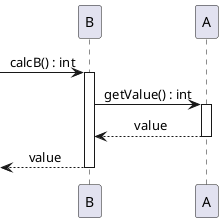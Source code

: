 @startuml ex_dependents_mediator_seq_before_B
skinparam SequenceMessageAlignment center

-> B : calcB() : int
activate B

B -> A : getValue() : int
activate A
A --> B : value
deactivate A

<-- B : value
deactivate B 

@enduml
